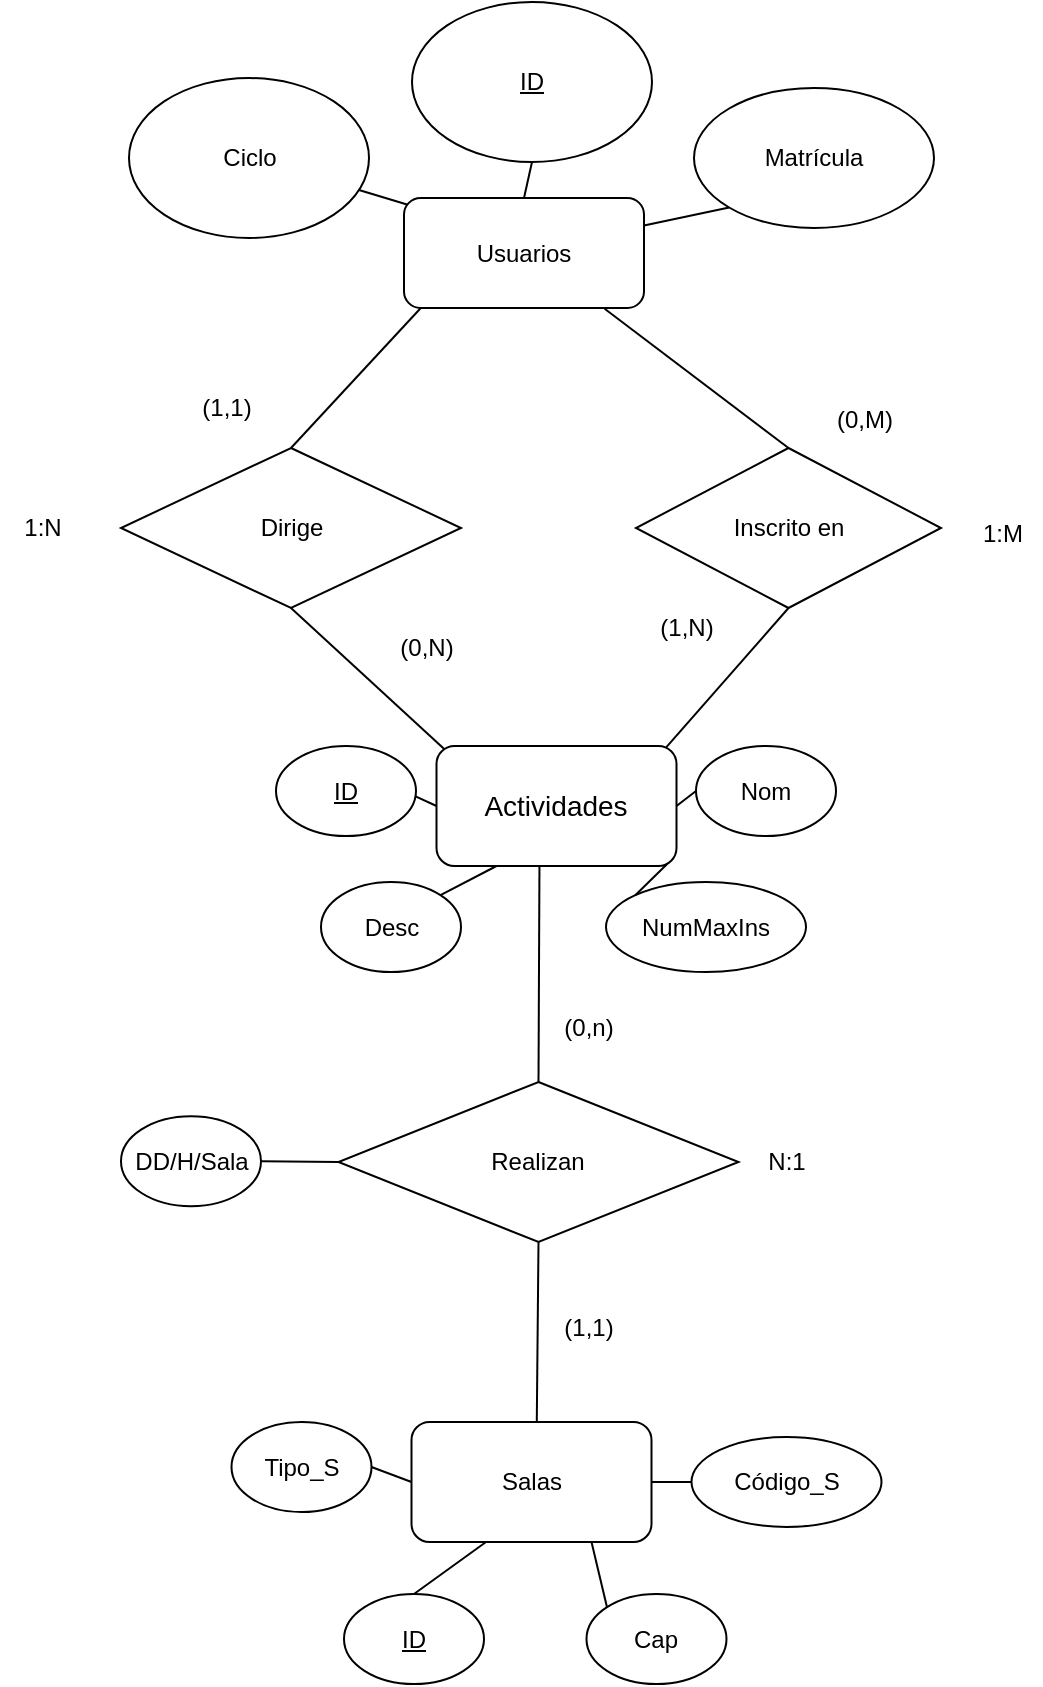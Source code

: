 <mxfile version="26.1.3">
  <diagram name="Página-1" id="ral7cxmUA2murKZYN2fO">
    <mxGraphModel grid="1" page="1" gridSize="10" guides="1" tooltips="1" connect="1" arrows="1" fold="1" pageScale="1" pageWidth="827" pageHeight="1169" math="0" shadow="0">
      <root>
        <mxCell id="0" />
        <mxCell id="1" parent="0" />
        <mxCell id="jeG6wxMHg7uKZulIMG_E-2" value="&lt;font&gt;&lt;u&gt;ID&lt;/u&gt;&lt;/font&gt;" style="ellipse;whiteSpace=wrap;html=1;strokeColor=default;" vertex="1" parent="1">
          <mxGeometry x="299" y="1196" width="70" height="45" as="geometry" />
        </mxCell>
        <mxCell id="jeG6wxMHg7uKZulIMG_E-3" value="Código_S" style="ellipse;whiteSpace=wrap;html=1;" vertex="1" parent="1">
          <mxGeometry x="472.75" y="1117.5" width="95" height="45" as="geometry" />
        </mxCell>
        <mxCell id="jeG6wxMHg7uKZulIMG_E-4" value="Tipo_S" style="ellipse;whiteSpace=wrap;html=1;" vertex="1" parent="1">
          <mxGeometry x="242.75" y="1110" width="70" height="45" as="geometry" />
        </mxCell>
        <mxCell id="jeG6wxMHg7uKZulIMG_E-5" value="Cap" style="ellipse;whiteSpace=wrap;html=1;" vertex="1" parent="1">
          <mxGeometry x="420.25" y="1196" width="70" height="45" as="geometry" />
        </mxCell>
        <mxCell id="jeG6wxMHg7uKZulIMG_E-7" value="&lt;u&gt;ID&lt;/u&gt;" style="ellipse;whiteSpace=wrap;html=1;" vertex="1" parent="1">
          <mxGeometry x="265" y="772" width="70" height="45" as="geometry" />
        </mxCell>
        <mxCell id="jeG6wxMHg7uKZulIMG_E-8" value="DD/H/Sala" style="ellipse;whiteSpace=wrap;html=1;" vertex="1" parent="1">
          <mxGeometry x="187.5" y="957.08" width="70" height="45" as="geometry" />
        </mxCell>
        <mxCell id="jeG6wxMHg7uKZulIMG_E-9" value="NumMaxIns" style="ellipse;whiteSpace=wrap;html=1;" vertex="1" parent="1">
          <mxGeometry x="430" y="840" width="100" height="45" as="geometry" />
        </mxCell>
        <mxCell id="jeG6wxMHg7uKZulIMG_E-10" value="Desc" style="ellipse;whiteSpace=wrap;html=1;" vertex="1" parent="1">
          <mxGeometry x="287.5" y="840" width="70" height="45" as="geometry" />
        </mxCell>
        <mxCell id="jeG6wxMHg7uKZulIMG_E-13" value="Nom" style="ellipse;whiteSpace=wrap;html=1;" vertex="1" parent="1">
          <mxGeometry x="475" y="772" width="70" height="45" as="geometry" />
        </mxCell>
        <mxCell id="xQfsUMhxnL9DLXqVLIj6-1" value="Usuarios" style="rounded=1;whiteSpace=wrap;html=1;" vertex="1" parent="1">
          <mxGeometry x="329" y="498" width="120" height="55" as="geometry" />
        </mxCell>
        <mxCell id="xQfsUMhxnL9DLXqVLIj6-2" value="Ciclo" style="ellipse;whiteSpace=wrap;html=1;" vertex="1" parent="1">
          <mxGeometry x="191.5" y="438" width="120" height="80" as="geometry" />
        </mxCell>
        <mxCell id="xQfsUMhxnL9DLXqVLIj6-3" value="Matrícula" style="ellipse;whiteSpace=wrap;html=1;" vertex="1" parent="1">
          <mxGeometry x="474" y="443" width="120" height="70" as="geometry" />
        </mxCell>
        <mxCell id="xQfsUMhxnL9DLXqVLIj6-4" value="&lt;u&gt;ID&lt;/u&gt;" style="ellipse;whiteSpace=wrap;html=1;" vertex="1" parent="1">
          <mxGeometry x="333" y="400" width="120" height="80" as="geometry" />
        </mxCell>
        <mxCell id="GX7gcYCu6-iP_hDTX00v-15" value="Dirige" style="rhombus;whiteSpace=wrap;html=1;" vertex="1" parent="1">
          <mxGeometry x="187.5" y="623" width="170" height="80" as="geometry" />
        </mxCell>
        <mxCell id="GX7gcYCu6-iP_hDTX00v-17" value="Inscrito en" style="rhombus;whiteSpace=wrap;html=1;" vertex="1" parent="1">
          <mxGeometry x="445" y="623" width="152.5" height="80" as="geometry" />
        </mxCell>
        <mxCell id="_sEk2MZ4Kf5niJA4BnFR-5" value="Realizan" style="rhombus;whiteSpace=wrap;html=1;" vertex="1" parent="1">
          <mxGeometry x="296.25" y="940" width="200" height="80" as="geometry" />
        </mxCell>
        <mxCell id="jeG6wxMHg7uKZulIMG_E-6" value="&lt;font style=&quot;font-size: 14px;&quot;&gt;Actividades&lt;/font&gt;" style="rounded=1;whiteSpace=wrap;html=1;" vertex="1" parent="1">
          <mxGeometry x="345.25" y="772" width="120" height="60" as="geometry" />
        </mxCell>
        <mxCell id="jeG6wxMHg7uKZulIMG_E-1" value="Salas" style="rounded=1;whiteSpace=wrap;html=1;" vertex="1" parent="1">
          <mxGeometry x="332.75" y="1110" width="120" height="60" as="geometry" />
        </mxCell>
        <mxCell id="_sEk2MZ4Kf5niJA4BnFR-14" value="" style="endArrow=none;html=1;rounded=0;exitX=0.5;exitY=0;exitDx=0;exitDy=0;entryX=0.068;entryY=1.005;entryDx=0;entryDy=0;entryPerimeter=0;" edge="1" parent="1" source="GX7gcYCu6-iP_hDTX00v-15" target="xQfsUMhxnL9DLXqVLIj6-1">
          <mxGeometry width="50" height="50" relative="1" as="geometry">
            <mxPoint x="410" y="650" as="sourcePoint" />
            <mxPoint x="310" y="560" as="targetPoint" />
          </mxGeometry>
        </mxCell>
        <mxCell id="_sEk2MZ4Kf5niJA4BnFR-15" value="" style="endArrow=none;html=1;rounded=0;exitX=0.5;exitY=0;exitDx=0;exitDy=0;entryX=0.836;entryY=1.007;entryDx=0;entryDy=0;entryPerimeter=0;" edge="1" parent="1" source="GX7gcYCu6-iP_hDTX00v-17" target="xQfsUMhxnL9DLXqVLIj6-1">
          <mxGeometry width="50" height="50" relative="1" as="geometry">
            <mxPoint x="500" y="640" as="sourcePoint" />
            <mxPoint x="430" y="560" as="targetPoint" />
          </mxGeometry>
        </mxCell>
        <mxCell id="_sEk2MZ4Kf5niJA4BnFR-22" value="" style="endArrow=none;html=1;rounded=0;entryX=0.5;entryY=1;entryDx=0;entryDy=0;exitX=0.031;exitY=0.023;exitDx=0;exitDy=0;exitPerimeter=0;" edge="1" parent="1" source="jeG6wxMHg7uKZulIMG_E-6" target="GX7gcYCu6-iP_hDTX00v-15">
          <mxGeometry width="50" height="50" relative="1" as="geometry">
            <mxPoint x="440" y="770" as="sourcePoint" />
            <mxPoint x="490" y="720" as="targetPoint" />
          </mxGeometry>
        </mxCell>
        <mxCell id="_sEk2MZ4Kf5niJA4BnFR-23" value="" style="endArrow=none;html=1;rounded=0;entryX=0.5;entryY=1;entryDx=0;entryDy=0;exitX=0.957;exitY=0.012;exitDx=0;exitDy=0;exitPerimeter=0;" edge="1" parent="1" source="jeG6wxMHg7uKZulIMG_E-6" target="GX7gcYCu6-iP_hDTX00v-17">
          <mxGeometry width="50" height="50" relative="1" as="geometry">
            <mxPoint x="440" y="770" as="sourcePoint" />
            <mxPoint x="490" y="720" as="targetPoint" />
          </mxGeometry>
        </mxCell>
        <mxCell id="_sEk2MZ4Kf5niJA4BnFR-24" value="" style="endArrow=none;html=1;rounded=0;entryX=0.429;entryY=1;entryDx=0;entryDy=0;exitX=0.5;exitY=0;exitDx=0;exitDy=0;entryPerimeter=0;" edge="1" parent="1" source="_sEk2MZ4Kf5niJA4BnFR-5" target="jeG6wxMHg7uKZulIMG_E-6">
          <mxGeometry width="50" height="50" relative="1" as="geometry">
            <mxPoint x="440" y="900" as="sourcePoint" />
            <mxPoint x="490" y="850" as="targetPoint" />
          </mxGeometry>
        </mxCell>
        <mxCell id="_sEk2MZ4Kf5niJA4BnFR-25" value="" style="endArrow=none;html=1;rounded=0;entryX=0.5;entryY=1;entryDx=0;entryDy=0;exitX=0.522;exitY=0.001;exitDx=0;exitDy=0;exitPerimeter=0;" edge="1" parent="1" source="jeG6wxMHg7uKZulIMG_E-1" target="_sEk2MZ4Kf5niJA4BnFR-5">
          <mxGeometry width="50" height="50" relative="1" as="geometry">
            <mxPoint x="440" y="1090" as="sourcePoint" />
            <mxPoint x="490" y="1040" as="targetPoint" />
          </mxGeometry>
        </mxCell>
        <mxCell id="_sEk2MZ4Kf5niJA4BnFR-26" value="(1,1)" style="text;html=1;align=center;verticalAlign=middle;resizable=0;points=[];autosize=1;strokeColor=none;fillColor=none;" vertex="1" parent="1">
          <mxGeometry x="395.5" y="1048" width="50" height="30" as="geometry" />
        </mxCell>
        <mxCell id="_sEk2MZ4Kf5niJA4BnFR-28" value="(0,n)" style="text;html=1;align=center;verticalAlign=middle;resizable=0;points=[];autosize=1;strokeColor=none;fillColor=none;" vertex="1" parent="1">
          <mxGeometry x="395.5" y="898" width="50" height="30" as="geometry" />
        </mxCell>
        <mxCell id="_sEk2MZ4Kf5niJA4BnFR-29" value="N:1" style="text;html=1;align=center;verticalAlign=middle;resizable=0;points=[];autosize=1;strokeColor=none;fillColor=none;" vertex="1" parent="1">
          <mxGeometry x="500" y="965" width="40" height="30" as="geometry" />
        </mxCell>
        <mxCell id="_sEk2MZ4Kf5niJA4BnFR-30" value="(0,N)" style="text;html=1;align=center;verticalAlign=middle;resizable=0;points=[];autosize=1;strokeColor=none;fillColor=none;" vertex="1" parent="1">
          <mxGeometry x="315" y="708" width="50" height="30" as="geometry" />
        </mxCell>
        <mxCell id="_sEk2MZ4Kf5niJA4BnFR-31" value="(1,1)" style="text;html=1;align=center;verticalAlign=middle;resizable=0;points=[];autosize=1;strokeColor=none;fillColor=none;" vertex="1" parent="1">
          <mxGeometry x="215" y="588" width="50" height="30" as="geometry" />
        </mxCell>
        <mxCell id="_sEk2MZ4Kf5niJA4BnFR-32" value="1:N" style="text;html=1;align=center;verticalAlign=middle;resizable=0;points=[];autosize=1;strokeColor=none;fillColor=none;" vertex="1" parent="1">
          <mxGeometry x="127.5" y="648" width="40" height="30" as="geometry" />
        </mxCell>
        <mxCell id="_sEk2MZ4Kf5niJA4BnFR-33" value="(1,N)" style="text;html=1;align=center;verticalAlign=middle;resizable=0;points=[];autosize=1;strokeColor=none;fillColor=none;" vertex="1" parent="1">
          <mxGeometry x="445" y="698" width="50" height="30" as="geometry" />
        </mxCell>
        <mxCell id="_sEk2MZ4Kf5niJA4BnFR-34" value="(0,M)" style="text;html=1;align=center;verticalAlign=middle;resizable=0;points=[];autosize=1;strokeColor=none;fillColor=none;" vertex="1" parent="1">
          <mxGeometry x="533.5" y="594" width="50" height="30" as="geometry" />
        </mxCell>
        <mxCell id="_sEk2MZ4Kf5niJA4BnFR-35" value="1:M" style="text;html=1;align=center;verticalAlign=middle;resizable=0;points=[];autosize=1;strokeColor=none;fillColor=none;" vertex="1" parent="1">
          <mxGeometry x="607.5" y="651" width="40" height="30" as="geometry" />
        </mxCell>
        <mxCell id="j4U6q4avKXnPzG7Y78zl-1" value="" style="endArrow=none;html=1;rounded=0;exitX=1;exitY=0.5;exitDx=0;exitDy=0;entryX=0;entryY=0.5;entryDx=0;entryDy=0;" edge="1" parent="1" source="jeG6wxMHg7uKZulIMG_E-8" target="_sEk2MZ4Kf5niJA4BnFR-5">
          <mxGeometry width="50" height="50" relative="1" as="geometry">
            <mxPoint x="270" y="992.08" as="sourcePoint" />
            <mxPoint x="290" y="970" as="targetPoint" />
          </mxGeometry>
        </mxCell>
        <mxCell id="j4U6q4avKXnPzG7Y78zl-2" style="edgeStyle=orthogonalEdgeStyle;rounded=0;orthogonalLoop=1;jettySize=auto;html=1;exitX=0.5;exitY=1;exitDx=0;exitDy=0;" edge="1" parent="1" source="jeG6wxMHg7uKZulIMG_E-8" target="jeG6wxMHg7uKZulIMG_E-8">
          <mxGeometry relative="1" as="geometry" />
        </mxCell>
        <mxCell id="j4U6q4avKXnPzG7Y78zl-4" value="" style="endArrow=none;html=1;rounded=0;exitX=0.016;exitY=0.061;exitDx=0;exitDy=0;exitPerimeter=0;" edge="1" parent="1" source="xQfsUMhxnL9DLXqVLIj6-1" target="xQfsUMhxnL9DLXqVLIj6-2">
          <mxGeometry width="50" height="50" relative="1" as="geometry">
            <mxPoint x="320" y="500" as="sourcePoint" />
            <mxPoint x="312.75" y="490" as="targetPoint" />
          </mxGeometry>
        </mxCell>
        <mxCell id="j4U6q4avKXnPzG7Y78zl-5" value="" style="endArrow=none;html=1;rounded=0;entryX=0.5;entryY=1;entryDx=0;entryDy=0;exitX=0.5;exitY=0;exitDx=0;exitDy=0;" edge="1" parent="1" source="xQfsUMhxnL9DLXqVLIj6-1" target="xQfsUMhxnL9DLXqVLIj6-4">
          <mxGeometry width="50" height="50" relative="1" as="geometry">
            <mxPoint x="380" y="530" as="sourcePoint" />
            <mxPoint x="430" y="480" as="targetPoint" />
          </mxGeometry>
        </mxCell>
        <mxCell id="j4U6q4avKXnPzG7Y78zl-6" value="" style="endArrow=none;html=1;rounded=0;exitX=1;exitY=0.25;exitDx=0;exitDy=0;entryX=0;entryY=1;entryDx=0;entryDy=0;" edge="1" parent="1" source="xQfsUMhxnL9DLXqVLIj6-1" target="xQfsUMhxnL9DLXqVLIj6-3">
          <mxGeometry width="50" height="50" relative="1" as="geometry">
            <mxPoint x="460" y="510" as="sourcePoint" />
            <mxPoint x="500" y="480" as="targetPoint" />
          </mxGeometry>
        </mxCell>
        <mxCell id="j4U6q4avKXnPzG7Y78zl-7" value="" style="endArrow=none;html=1;rounded=0;exitX=0.997;exitY=0.56;exitDx=0;exitDy=0;exitPerimeter=0;entryX=0;entryY=0.5;entryDx=0;entryDy=0;" edge="1" parent="1" source="jeG6wxMHg7uKZulIMG_E-7" target="jeG6wxMHg7uKZulIMG_E-6">
          <mxGeometry width="50" height="50" relative="1" as="geometry">
            <mxPoint x="370" y="840" as="sourcePoint" />
            <mxPoint x="420" y="790" as="targetPoint" />
          </mxGeometry>
        </mxCell>
        <mxCell id="j4U6q4avKXnPzG7Y78zl-8" value="" style="endArrow=none;html=1;rounded=0;exitX=1;exitY=0;exitDx=0;exitDy=0;entryX=0.25;entryY=1;entryDx=0;entryDy=0;" edge="1" parent="1" source="jeG6wxMHg7uKZulIMG_E-10" target="jeG6wxMHg7uKZulIMG_E-6">
          <mxGeometry width="50" height="50" relative="1" as="geometry">
            <mxPoint x="360" y="860" as="sourcePoint" />
            <mxPoint x="410" y="810" as="targetPoint" />
          </mxGeometry>
        </mxCell>
        <mxCell id="j4U6q4avKXnPzG7Y78zl-9" value="" style="endArrow=none;html=1;rounded=0;exitX=0;exitY=0;exitDx=0;exitDy=0;entryX=0.961;entryY=0.984;entryDx=0;entryDy=0;entryPerimeter=0;" edge="1" parent="1" source="jeG6wxMHg7uKZulIMG_E-9" target="jeG6wxMHg7uKZulIMG_E-6">
          <mxGeometry width="50" height="50" relative="1" as="geometry">
            <mxPoint x="450" y="860" as="sourcePoint" />
            <mxPoint x="500" y="810" as="targetPoint" />
          </mxGeometry>
        </mxCell>
        <mxCell id="j4U6q4avKXnPzG7Y78zl-10" value="" style="endArrow=none;html=1;rounded=0;exitX=1;exitY=0.5;exitDx=0;exitDy=0;entryX=0;entryY=0.5;entryDx=0;entryDy=0;" edge="1" parent="1" source="jeG6wxMHg7uKZulIMG_E-6" target="jeG6wxMHg7uKZulIMG_E-13">
          <mxGeometry width="50" height="50" relative="1" as="geometry">
            <mxPoint x="450" y="840" as="sourcePoint" />
            <mxPoint x="500" y="790" as="targetPoint" />
          </mxGeometry>
        </mxCell>
        <mxCell id="j4U6q4avKXnPzG7Y78zl-11" value="" style="endArrow=none;html=1;rounded=0;exitX=1;exitY=0.5;exitDx=0;exitDy=0;entryX=0;entryY=0.5;entryDx=0;entryDy=0;" edge="1" parent="1" source="jeG6wxMHg7uKZulIMG_E-4" target="jeG6wxMHg7uKZulIMG_E-1">
          <mxGeometry width="50" height="50" relative="1" as="geometry">
            <mxPoint x="400" y="1170" as="sourcePoint" />
            <mxPoint x="450" y="1120" as="targetPoint" />
          </mxGeometry>
        </mxCell>
        <mxCell id="j4U6q4avKXnPzG7Y78zl-12" value="" style="endArrow=none;html=1;rounded=0;exitX=0.5;exitY=0;exitDx=0;exitDy=0;" edge="1" parent="1" source="jeG6wxMHg7uKZulIMG_E-2">
          <mxGeometry width="50" height="50" relative="1" as="geometry">
            <mxPoint x="350" y="1180" as="sourcePoint" />
            <mxPoint x="370" y="1170" as="targetPoint" />
          </mxGeometry>
        </mxCell>
        <mxCell id="j4U6q4avKXnPzG7Y78zl-13" value="" style="endArrow=none;html=1;rounded=0;exitX=0;exitY=0;exitDx=0;exitDy=0;entryX=0.75;entryY=1;entryDx=0;entryDy=0;" edge="1" parent="1" source="jeG6wxMHg7uKZulIMG_E-5" target="jeG6wxMHg7uKZulIMG_E-1">
          <mxGeometry width="50" height="50" relative="1" as="geometry">
            <mxPoint x="460" y="1200" as="sourcePoint" />
            <mxPoint x="510" y="1150" as="targetPoint" />
          </mxGeometry>
        </mxCell>
        <mxCell id="j4U6q4avKXnPzG7Y78zl-14" value="" style="endArrow=none;html=1;rounded=0;exitX=1;exitY=0.5;exitDx=0;exitDy=0;entryX=0;entryY=0.5;entryDx=0;entryDy=0;" edge="1" parent="1" source="jeG6wxMHg7uKZulIMG_E-1" target="jeG6wxMHg7uKZulIMG_E-3">
          <mxGeometry width="50" height="50" relative="1" as="geometry">
            <mxPoint x="460" y="1200" as="sourcePoint" />
            <mxPoint x="470" y="1150" as="targetPoint" />
          </mxGeometry>
        </mxCell>
      </root>
    </mxGraphModel>
  </diagram>
</mxfile>
